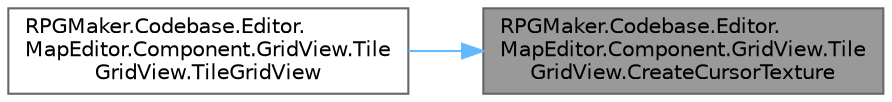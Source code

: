 digraph "RPGMaker.Codebase.Editor.MapEditor.Component.GridView.TileGridView.CreateCursorTexture"
{
 // LATEX_PDF_SIZE
  bgcolor="transparent";
  edge [fontname=Helvetica,fontsize=10,labelfontname=Helvetica,labelfontsize=10];
  node [fontname=Helvetica,fontsize=10,shape=box,height=0.2,width=0.4];
  rankdir="RL";
  Node1 [id="Node000001",label="RPGMaker.Codebase.Editor.\lMapEditor.Component.GridView.Tile\lGridView.CreateCursorTexture",height=0.2,width=0.4,color="gray40", fillcolor="grey60", style="filled", fontcolor="black",tooltip="😁 カーソル・テクスチャー作成"];
  Node1 -> Node2 [id="edge1_Node000001_Node000002",dir="back",color="steelblue1",style="solid",tooltip=" "];
  Node2 [id="Node000002",label="RPGMaker.Codebase.Editor.\lMapEditor.Component.GridView.Tile\lGridView.TileGridView",height=0.2,width=0.4,color="grey40", fillcolor="white", style="filled",URL="$d5/d95/class_r_p_g_maker_1_1_codebase_1_1_editor_1_1_map_editor_1_1_component_1_1_grid_view_1_1_tile_grid_view.html#a1911d9d66a46ce45e36801773b9c246a",tooltip="😁 生成"];
}
